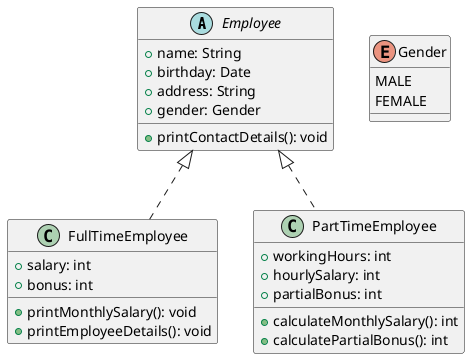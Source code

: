 @startuml

Employee <|.. FullTimeEmployee
Employee <|.. PartTimeEmployee

enum Gender {
    MALE
    FEMALE
}

abstract class Employee {
    +name: String
    +birthday: Date
    +address: String
    +gender: Gender
    +printContactDetails(): void
}

class FullTimeEmployee {
    +salary: int
    +bonus: int
    +printMonthlySalary(): void
    +printEmployeeDetails(): void
}

class PartTimeEmployee {
    +workingHours: int
    +hourlySalary: int
    +partialBonus: int
    +calculateMonthlySalary(): int
    +calculatePartialBonus(): int
}

@enduml
